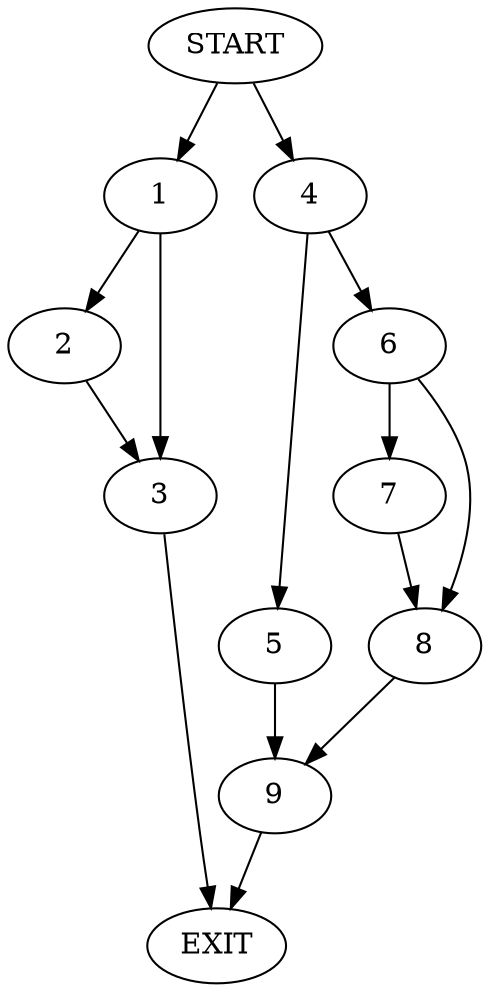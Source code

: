 digraph { 
0 [label="START"];
1;
2;
3;
4;
5;
6;
7;
8;
9;
10[label="EXIT"];
0 -> 1;
0 -> 4;
1 -> 2;
1 -> 3;
2 -> 3;
3 -> 10;
4 -> 5;
4 -> 6;
5 -> 9;
6 -> 7;
6 -> 8;
7 -> 8;
8 -> 9;
9 -> 10;
}